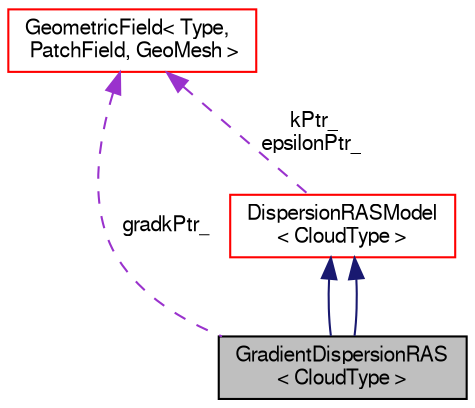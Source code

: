 digraph "GradientDispersionRAS&lt; CloudType &gt;"
{
  bgcolor="transparent";
  edge [fontname="FreeSans",fontsize="10",labelfontname="FreeSans",labelfontsize="10"];
  node [fontname="FreeSans",fontsize="10",shape=record];
  Node5 [label="GradientDispersionRAS\l\< CloudType \>",height=0.2,width=0.4,color="black", fillcolor="grey75", style="filled", fontcolor="black"];
  Node6 -> Node5 [dir="back",color="midnightblue",fontsize="10",style="solid",fontname="FreeSans"];
  Node6 [label="DispersionRASModel\l\< CloudType \>",height=0.2,width=0.4,color="red",URL="$a24594.html",tooltip="Base class for particle dispersion models based on RAS turbulence. "];
  Node46 -> Node6 [dir="back",color="darkorchid3",fontsize="10",style="dashed",label=" kPtr_\nepsilonPtr_" ,fontname="FreeSans"];
  Node46 [label="GeometricField\< Type,\l PatchField, GeoMesh \>",height=0.2,width=0.4,color="red",URL="$a22434.html",tooltip="Generic GeometricField class. "];
  Node6 -> Node5 [dir="back",color="midnightblue",fontsize="10",style="solid",fontname="FreeSans"];
  Node46 -> Node5 [dir="back",color="darkorchid3",fontsize="10",style="dashed",label=" gradkPtr_" ,fontname="FreeSans"];
}
